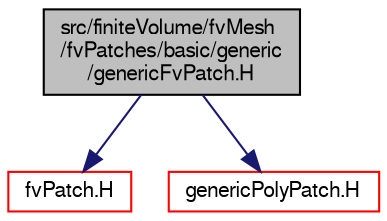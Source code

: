 digraph "src/finiteVolume/fvMesh/fvPatches/basic/generic/genericFvPatch.H"
{
  bgcolor="transparent";
  edge [fontname="FreeSans",fontsize="10",labelfontname="FreeSans",labelfontsize="10"];
  node [fontname="FreeSans",fontsize="10",shape=record];
  Node0 [label="src/finiteVolume/fvMesh\l/fvPatches/basic/generic\l/genericFvPatch.H",height=0.2,width=0.4,color="black", fillcolor="grey75", style="filled", fontcolor="black"];
  Node0 -> Node1 [color="midnightblue",fontsize="10",style="solid",fontname="FreeSans"];
  Node1 [label="fvPatch.H",height=0.2,width=0.4,color="red",URL="$a03686.html"];
  Node0 -> Node156 [color="midnightblue",fontsize="10",style="solid",fontname="FreeSans"];
  Node156 [label="genericPolyPatch.H",height=0.2,width=0.4,color="red",URL="$a11681.html"];
}
